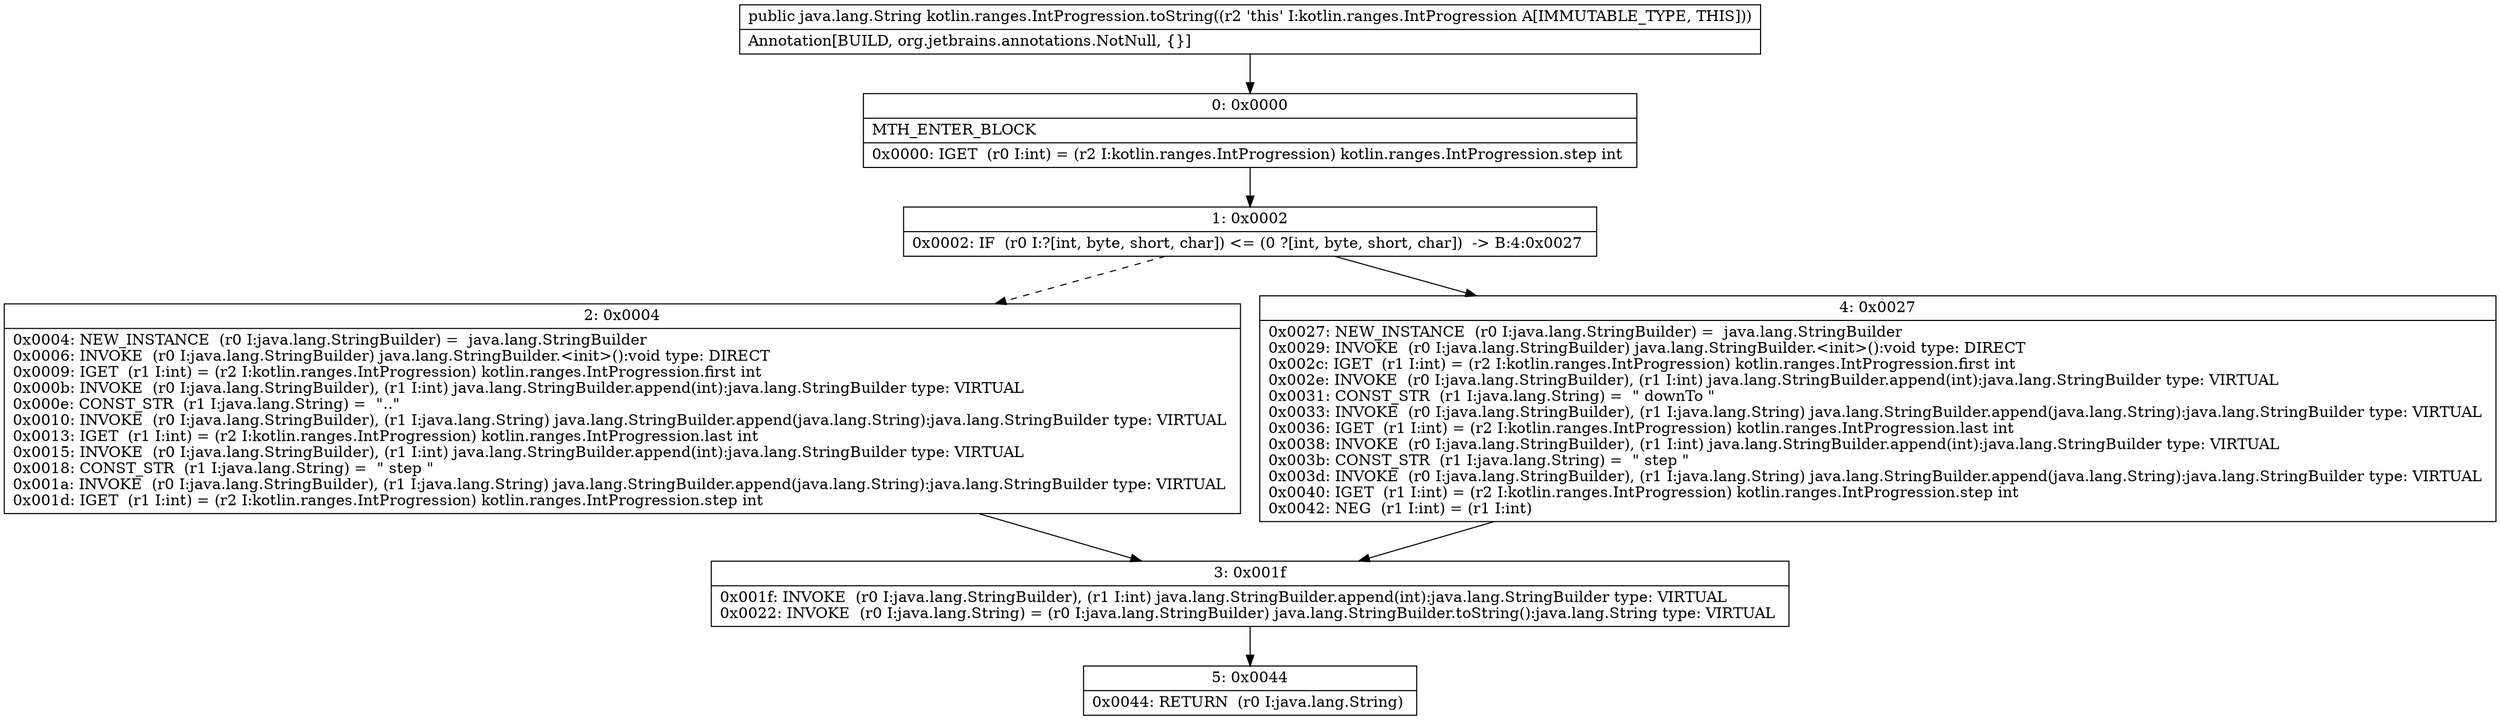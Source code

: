 digraph "CFG forkotlin.ranges.IntProgression.toString()Ljava\/lang\/String;" {
Node_0 [shape=record,label="{0\:\ 0x0000|MTH_ENTER_BLOCK\l|0x0000: IGET  (r0 I:int) = (r2 I:kotlin.ranges.IntProgression) kotlin.ranges.IntProgression.step int \l}"];
Node_1 [shape=record,label="{1\:\ 0x0002|0x0002: IF  (r0 I:?[int, byte, short, char]) \<= (0 ?[int, byte, short, char])  \-\> B:4:0x0027 \l}"];
Node_2 [shape=record,label="{2\:\ 0x0004|0x0004: NEW_INSTANCE  (r0 I:java.lang.StringBuilder) =  java.lang.StringBuilder \l0x0006: INVOKE  (r0 I:java.lang.StringBuilder) java.lang.StringBuilder.\<init\>():void type: DIRECT \l0x0009: IGET  (r1 I:int) = (r2 I:kotlin.ranges.IntProgression) kotlin.ranges.IntProgression.first int \l0x000b: INVOKE  (r0 I:java.lang.StringBuilder), (r1 I:int) java.lang.StringBuilder.append(int):java.lang.StringBuilder type: VIRTUAL \l0x000e: CONST_STR  (r1 I:java.lang.String) =  \"..\" \l0x0010: INVOKE  (r0 I:java.lang.StringBuilder), (r1 I:java.lang.String) java.lang.StringBuilder.append(java.lang.String):java.lang.StringBuilder type: VIRTUAL \l0x0013: IGET  (r1 I:int) = (r2 I:kotlin.ranges.IntProgression) kotlin.ranges.IntProgression.last int \l0x0015: INVOKE  (r0 I:java.lang.StringBuilder), (r1 I:int) java.lang.StringBuilder.append(int):java.lang.StringBuilder type: VIRTUAL \l0x0018: CONST_STR  (r1 I:java.lang.String) =  \" step \" \l0x001a: INVOKE  (r0 I:java.lang.StringBuilder), (r1 I:java.lang.String) java.lang.StringBuilder.append(java.lang.String):java.lang.StringBuilder type: VIRTUAL \l0x001d: IGET  (r1 I:int) = (r2 I:kotlin.ranges.IntProgression) kotlin.ranges.IntProgression.step int \l}"];
Node_3 [shape=record,label="{3\:\ 0x001f|0x001f: INVOKE  (r0 I:java.lang.StringBuilder), (r1 I:int) java.lang.StringBuilder.append(int):java.lang.StringBuilder type: VIRTUAL \l0x0022: INVOKE  (r0 I:java.lang.String) = (r0 I:java.lang.StringBuilder) java.lang.StringBuilder.toString():java.lang.String type: VIRTUAL \l}"];
Node_4 [shape=record,label="{4\:\ 0x0027|0x0027: NEW_INSTANCE  (r0 I:java.lang.StringBuilder) =  java.lang.StringBuilder \l0x0029: INVOKE  (r0 I:java.lang.StringBuilder) java.lang.StringBuilder.\<init\>():void type: DIRECT \l0x002c: IGET  (r1 I:int) = (r2 I:kotlin.ranges.IntProgression) kotlin.ranges.IntProgression.first int \l0x002e: INVOKE  (r0 I:java.lang.StringBuilder), (r1 I:int) java.lang.StringBuilder.append(int):java.lang.StringBuilder type: VIRTUAL \l0x0031: CONST_STR  (r1 I:java.lang.String) =  \" downTo \" \l0x0033: INVOKE  (r0 I:java.lang.StringBuilder), (r1 I:java.lang.String) java.lang.StringBuilder.append(java.lang.String):java.lang.StringBuilder type: VIRTUAL \l0x0036: IGET  (r1 I:int) = (r2 I:kotlin.ranges.IntProgression) kotlin.ranges.IntProgression.last int \l0x0038: INVOKE  (r0 I:java.lang.StringBuilder), (r1 I:int) java.lang.StringBuilder.append(int):java.lang.StringBuilder type: VIRTUAL \l0x003b: CONST_STR  (r1 I:java.lang.String) =  \" step \" \l0x003d: INVOKE  (r0 I:java.lang.StringBuilder), (r1 I:java.lang.String) java.lang.StringBuilder.append(java.lang.String):java.lang.StringBuilder type: VIRTUAL \l0x0040: IGET  (r1 I:int) = (r2 I:kotlin.ranges.IntProgression) kotlin.ranges.IntProgression.step int \l0x0042: NEG  (r1 I:int) = (r1 I:int) \l}"];
Node_5 [shape=record,label="{5\:\ 0x0044|0x0044: RETURN  (r0 I:java.lang.String) \l}"];
MethodNode[shape=record,label="{public java.lang.String kotlin.ranges.IntProgression.toString((r2 'this' I:kotlin.ranges.IntProgression A[IMMUTABLE_TYPE, THIS]))  | Annotation[BUILD, org.jetbrains.annotations.NotNull, \{\}]\l}"];
MethodNode -> Node_0;
Node_0 -> Node_1;
Node_1 -> Node_2[style=dashed];
Node_1 -> Node_4;
Node_2 -> Node_3;
Node_3 -> Node_5;
Node_4 -> Node_3;
}

